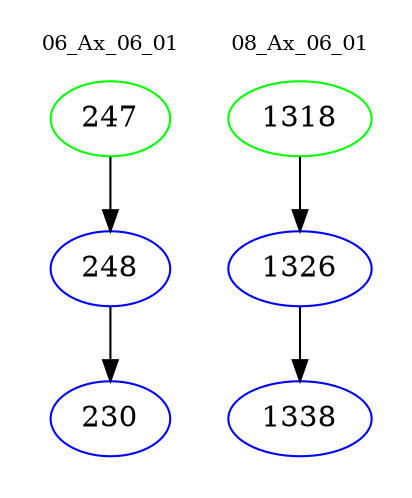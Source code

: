 digraph{
subgraph cluster_0 {
color = white
label = "06_Ax_06_01";
fontsize=10;
T0_247 [label="247", color="green"]
T0_247 -> T0_248 [color="black"]
T0_248 [label="248", color="blue"]
T0_248 -> T0_230 [color="black"]
T0_230 [label="230", color="blue"]
}
subgraph cluster_1 {
color = white
label = "08_Ax_06_01";
fontsize=10;
T1_1318 [label="1318", color="green"]
T1_1318 -> T1_1326 [color="black"]
T1_1326 [label="1326", color="blue"]
T1_1326 -> T1_1338 [color="black"]
T1_1338 [label="1338", color="blue"]
}
}
